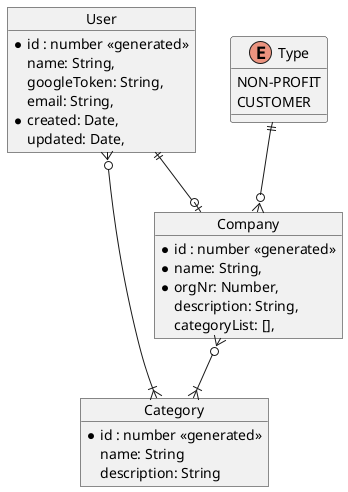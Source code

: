 @startuml

object "Category" as category{
*id : number <<generated>>
name: String
description: String
}

object "Company" as company{
*id : number <<generated>>
*name: String,
*orgNr: Number,
description: String,
categoryList: [],
}

object "User" as user{
*id : number <<generated>>
name: String,
googleToken: String,
email: String,
*created: Date,
updated: Date,
}

enum Type {
NON-PROFIT
CUSTOMER
}

company }o--|{ category
user ||--o| company
user }o--|{ category
Type ||--o{company

@enduml